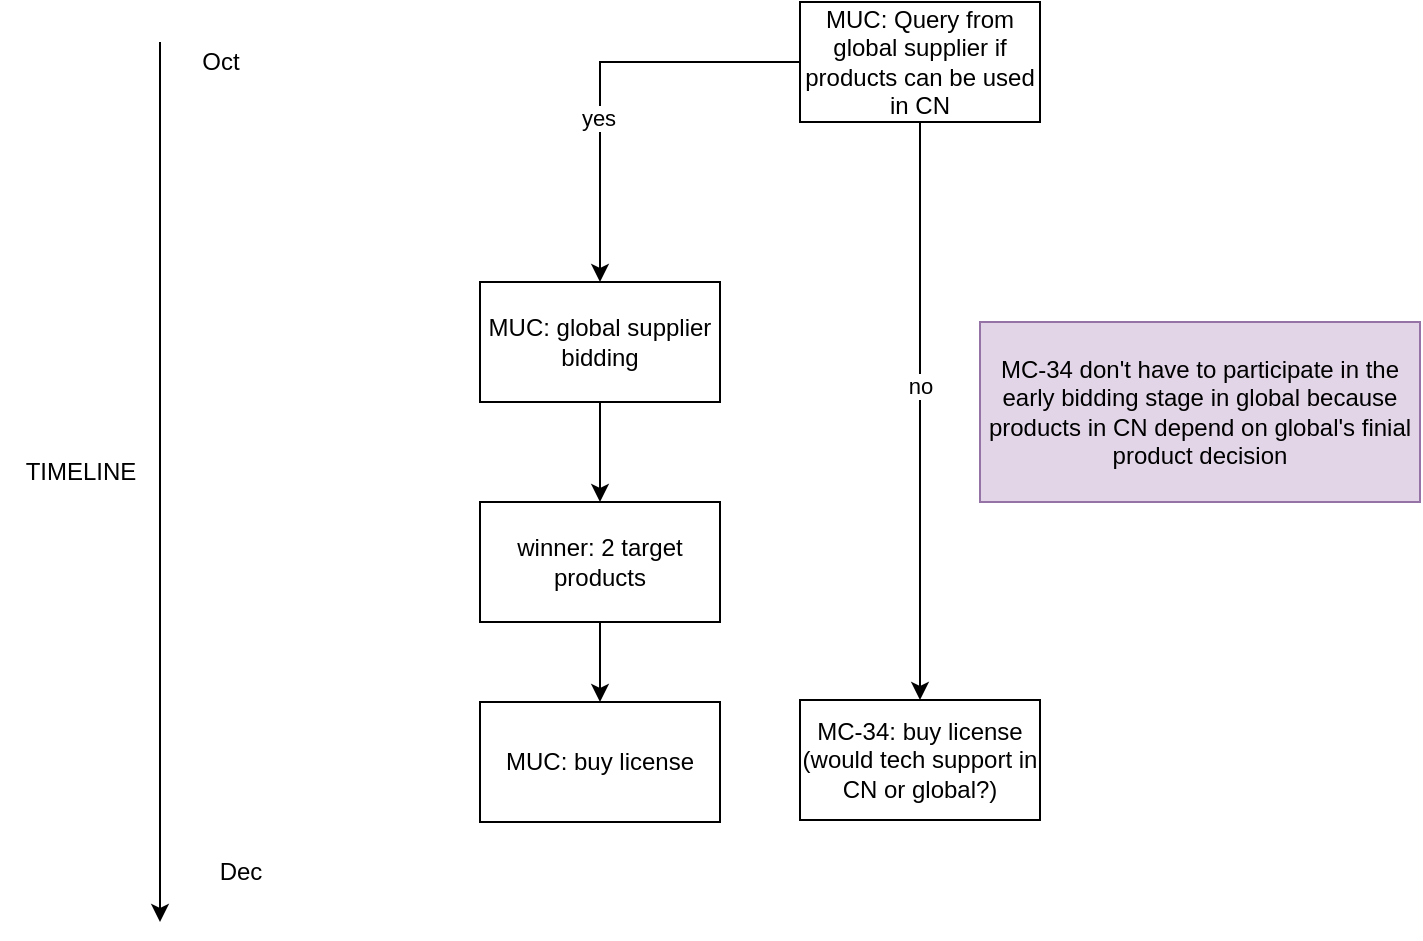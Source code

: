 <mxfile version="24.7.10">
  <diagram name="第 1 页" id="IqKHY9_KOpYrqqduA8BA">
    <mxGraphModel dx="1080" dy="640" grid="1" gridSize="10" guides="1" tooltips="1" connect="1" arrows="1" fold="1" page="1" pageScale="1" pageWidth="827" pageHeight="1169" math="0" shadow="0">
      <root>
        <mxCell id="0" />
        <mxCell id="1" parent="0" />
        <mxCell id="ddX2O07juJ6uB801E5UC-3" value="" style="edgeStyle=orthogonalEdgeStyle;rounded=0;orthogonalLoop=1;jettySize=auto;html=1;exitX=0.5;exitY=1;exitDx=0;exitDy=0;" edge="1" parent="1" source="ddX2O07juJ6uB801E5UC-5" target="ddX2O07juJ6uB801E5UC-2">
          <mxGeometry relative="1" as="geometry">
            <mxPoint x="120" y="350" as="sourcePoint" />
          </mxGeometry>
        </mxCell>
        <mxCell id="ddX2O07juJ6uB801E5UC-21" value="" style="edgeStyle=orthogonalEdgeStyle;rounded=0;orthogonalLoop=1;jettySize=auto;html=1;" edge="1" parent="1" source="ddX2O07juJ6uB801E5UC-2" target="ddX2O07juJ6uB801E5UC-20">
          <mxGeometry relative="1" as="geometry" />
        </mxCell>
        <mxCell id="ddX2O07juJ6uB801E5UC-2" value="winner: 2 target products" style="rounded=0;whiteSpace=wrap;html=1;" vertex="1" parent="1">
          <mxGeometry x="250" y="280" width="120" height="60" as="geometry" />
        </mxCell>
        <mxCell id="ddX2O07juJ6uB801E5UC-6" value="" style="edgeStyle=orthogonalEdgeStyle;rounded=0;orthogonalLoop=1;jettySize=auto;html=1;" edge="1" parent="1" source="ddX2O07juJ6uB801E5UC-4" target="ddX2O07juJ6uB801E5UC-5">
          <mxGeometry relative="1" as="geometry" />
        </mxCell>
        <mxCell id="ddX2O07juJ6uB801E5UC-14" value="yes" style="edgeLabel;html=1;align=center;verticalAlign=middle;resizable=0;points=[];" vertex="1" connectable="0" parent="ddX2O07juJ6uB801E5UC-6">
          <mxGeometry x="0.212" y="-1" relative="1" as="geometry">
            <mxPoint as="offset" />
          </mxGeometry>
        </mxCell>
        <mxCell id="ddX2O07juJ6uB801E5UC-9" style="edgeStyle=orthogonalEdgeStyle;rounded=0;orthogonalLoop=1;jettySize=auto;html=1;entryX=0.5;entryY=0;entryDx=0;entryDy=0;" edge="1" parent="1" source="ddX2O07juJ6uB801E5UC-4" target="ddX2O07juJ6uB801E5UC-8">
          <mxGeometry relative="1" as="geometry" />
        </mxCell>
        <mxCell id="ddX2O07juJ6uB801E5UC-15" value="no" style="edgeLabel;html=1;align=center;verticalAlign=middle;resizable=0;points=[];" vertex="1" connectable="0" parent="ddX2O07juJ6uB801E5UC-9">
          <mxGeometry x="-0.086" relative="1" as="geometry">
            <mxPoint as="offset" />
          </mxGeometry>
        </mxCell>
        <mxCell id="ddX2O07juJ6uB801E5UC-4" value="MUC: Query from global supplier if products can be used in CN" style="rounded=0;whiteSpace=wrap;html=1;" vertex="1" parent="1">
          <mxGeometry x="410" y="30" width="120" height="60" as="geometry" />
        </mxCell>
        <mxCell id="ddX2O07juJ6uB801E5UC-5" value="MUC: global supplier bidding" style="rounded=0;whiteSpace=wrap;html=1;" vertex="1" parent="1">
          <mxGeometry x="250" y="170" width="120" height="60" as="geometry" />
        </mxCell>
        <mxCell id="ddX2O07juJ6uB801E5UC-8" value="MC-34: buy license&lt;div&gt;(would tech support in CN or global?)&lt;/div&gt;" style="rounded=0;whiteSpace=wrap;html=1;" vertex="1" parent="1">
          <mxGeometry x="410" y="379" width="120" height="60" as="geometry" />
        </mxCell>
        <mxCell id="ddX2O07juJ6uB801E5UC-16" value="" style="endArrow=classic;html=1;rounded=0;" edge="1" parent="1">
          <mxGeometry width="50" height="50" relative="1" as="geometry">
            <mxPoint x="90" y="50" as="sourcePoint" />
            <mxPoint x="90" y="490" as="targetPoint" />
          </mxGeometry>
        </mxCell>
        <mxCell id="ddX2O07juJ6uB801E5UC-17" value="TIMELINE" style="text;html=1;align=center;verticalAlign=middle;resizable=0;points=[];autosize=1;strokeColor=none;fillColor=none;" vertex="1" parent="1">
          <mxGeometry x="10" y="250" width="80" height="30" as="geometry" />
        </mxCell>
        <mxCell id="ddX2O07juJ6uB801E5UC-18" value="Oct" style="text;html=1;align=center;verticalAlign=middle;resizable=0;points=[];autosize=1;strokeColor=none;fillColor=none;" vertex="1" parent="1">
          <mxGeometry x="100" y="45" width="40" height="30" as="geometry" />
        </mxCell>
        <mxCell id="ddX2O07juJ6uB801E5UC-19" value="Dec" style="text;html=1;align=center;verticalAlign=middle;resizable=0;points=[];autosize=1;strokeColor=none;fillColor=none;" vertex="1" parent="1">
          <mxGeometry x="110" y="450" width="40" height="30" as="geometry" />
        </mxCell>
        <mxCell id="ddX2O07juJ6uB801E5UC-20" value="MUC: buy license" style="whiteSpace=wrap;html=1;rounded=0;" vertex="1" parent="1">
          <mxGeometry x="250" y="380" width="120" height="60" as="geometry" />
        </mxCell>
        <mxCell id="ddX2O07juJ6uB801E5UC-22" value="MC-34 don&#39;t have to participate in the early bidding stage in global because products in CN depend on global&#39;s finial product decision" style="rounded=0;whiteSpace=wrap;html=1;fillColor=#e1d5e7;strokeColor=#9673a6;" vertex="1" parent="1">
          <mxGeometry x="500" y="190" width="220" height="90" as="geometry" />
        </mxCell>
      </root>
    </mxGraphModel>
  </diagram>
</mxfile>
